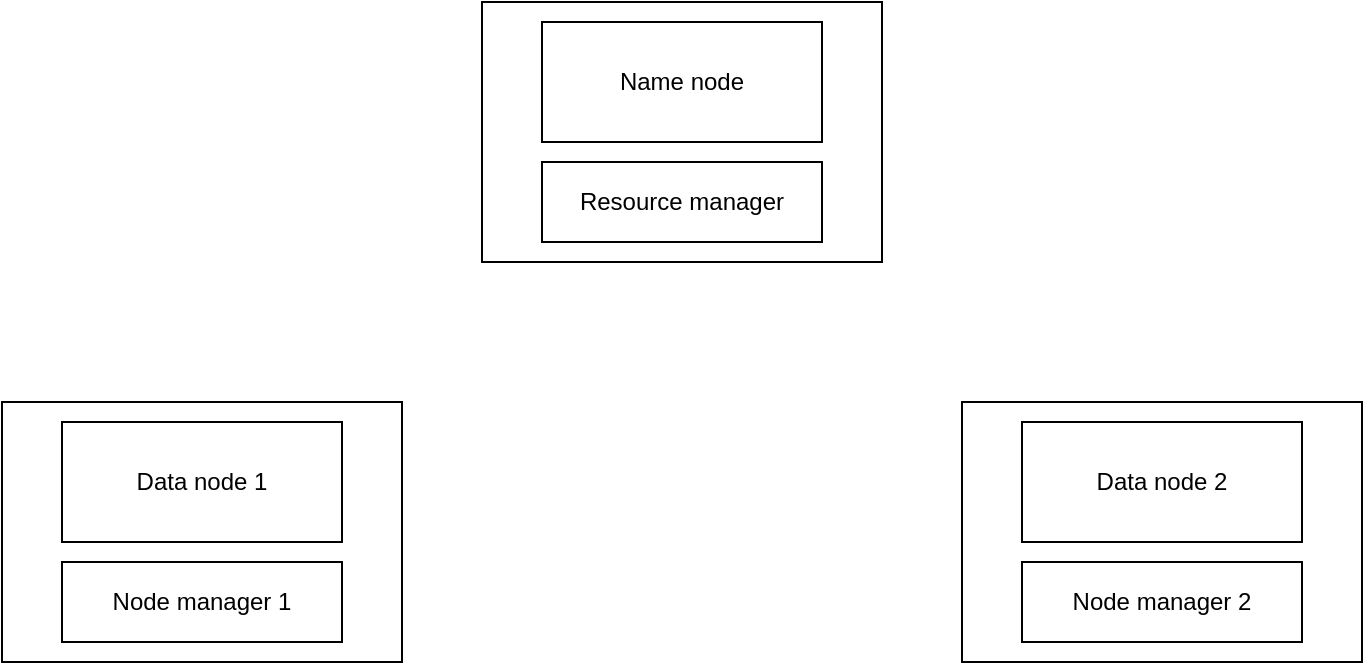 <mxfile version="20.5.2" type="github">
  <diagram id="yFhTgLjL-dq6zD-HdHkg" name="Page-1">
    <mxGraphModel dx="1422" dy="762" grid="1" gridSize="10" guides="1" tooltips="1" connect="1" arrows="1" fold="1" page="1" pageScale="1" pageWidth="850" pageHeight="1100" math="0" shadow="0">
      <root>
        <mxCell id="0" />
        <mxCell id="1" parent="0" />
        <mxCell id="lGEIJaAXRUyNCMLdhOS5-3" value="" style="rounded=0;whiteSpace=wrap;html=1;" vertex="1" parent="1">
          <mxGeometry x="320" y="80" width="200" height="130" as="geometry" />
        </mxCell>
        <mxCell id="lGEIJaAXRUyNCMLdhOS5-4" value="Name node" style="rounded=0;whiteSpace=wrap;html=1;" vertex="1" parent="1">
          <mxGeometry x="350" y="90" width="140" height="60" as="geometry" />
        </mxCell>
        <mxCell id="lGEIJaAXRUyNCMLdhOS5-5" value="Resource manager" style="rounded=0;whiteSpace=wrap;html=1;" vertex="1" parent="1">
          <mxGeometry x="350" y="160" width="140" height="40" as="geometry" />
        </mxCell>
        <mxCell id="lGEIJaAXRUyNCMLdhOS5-12" value="" style="rounded=0;whiteSpace=wrap;html=1;" vertex="1" parent="1">
          <mxGeometry x="80" y="280" width="200" height="130" as="geometry" />
        </mxCell>
        <mxCell id="lGEIJaAXRUyNCMLdhOS5-13" value="Data node 1" style="rounded=0;whiteSpace=wrap;html=1;" vertex="1" parent="1">
          <mxGeometry x="110" y="290" width="140" height="60" as="geometry" />
        </mxCell>
        <mxCell id="lGEIJaAXRUyNCMLdhOS5-14" value="Node manager 1" style="rounded=0;whiteSpace=wrap;html=1;" vertex="1" parent="1">
          <mxGeometry x="110" y="360" width="140" height="40" as="geometry" />
        </mxCell>
        <mxCell id="lGEIJaAXRUyNCMLdhOS5-15" value="" style="rounded=0;whiteSpace=wrap;html=1;" vertex="1" parent="1">
          <mxGeometry x="560" y="280" width="200" height="130" as="geometry" />
        </mxCell>
        <mxCell id="lGEIJaAXRUyNCMLdhOS5-16" value="Data node 2" style="rounded=0;whiteSpace=wrap;html=1;" vertex="1" parent="1">
          <mxGeometry x="590" y="290" width="140" height="60" as="geometry" />
        </mxCell>
        <mxCell id="lGEIJaAXRUyNCMLdhOS5-17" value="Node manager 2" style="rounded=0;whiteSpace=wrap;html=1;" vertex="1" parent="1">
          <mxGeometry x="590" y="360" width="140" height="40" as="geometry" />
        </mxCell>
      </root>
    </mxGraphModel>
  </diagram>
</mxfile>
